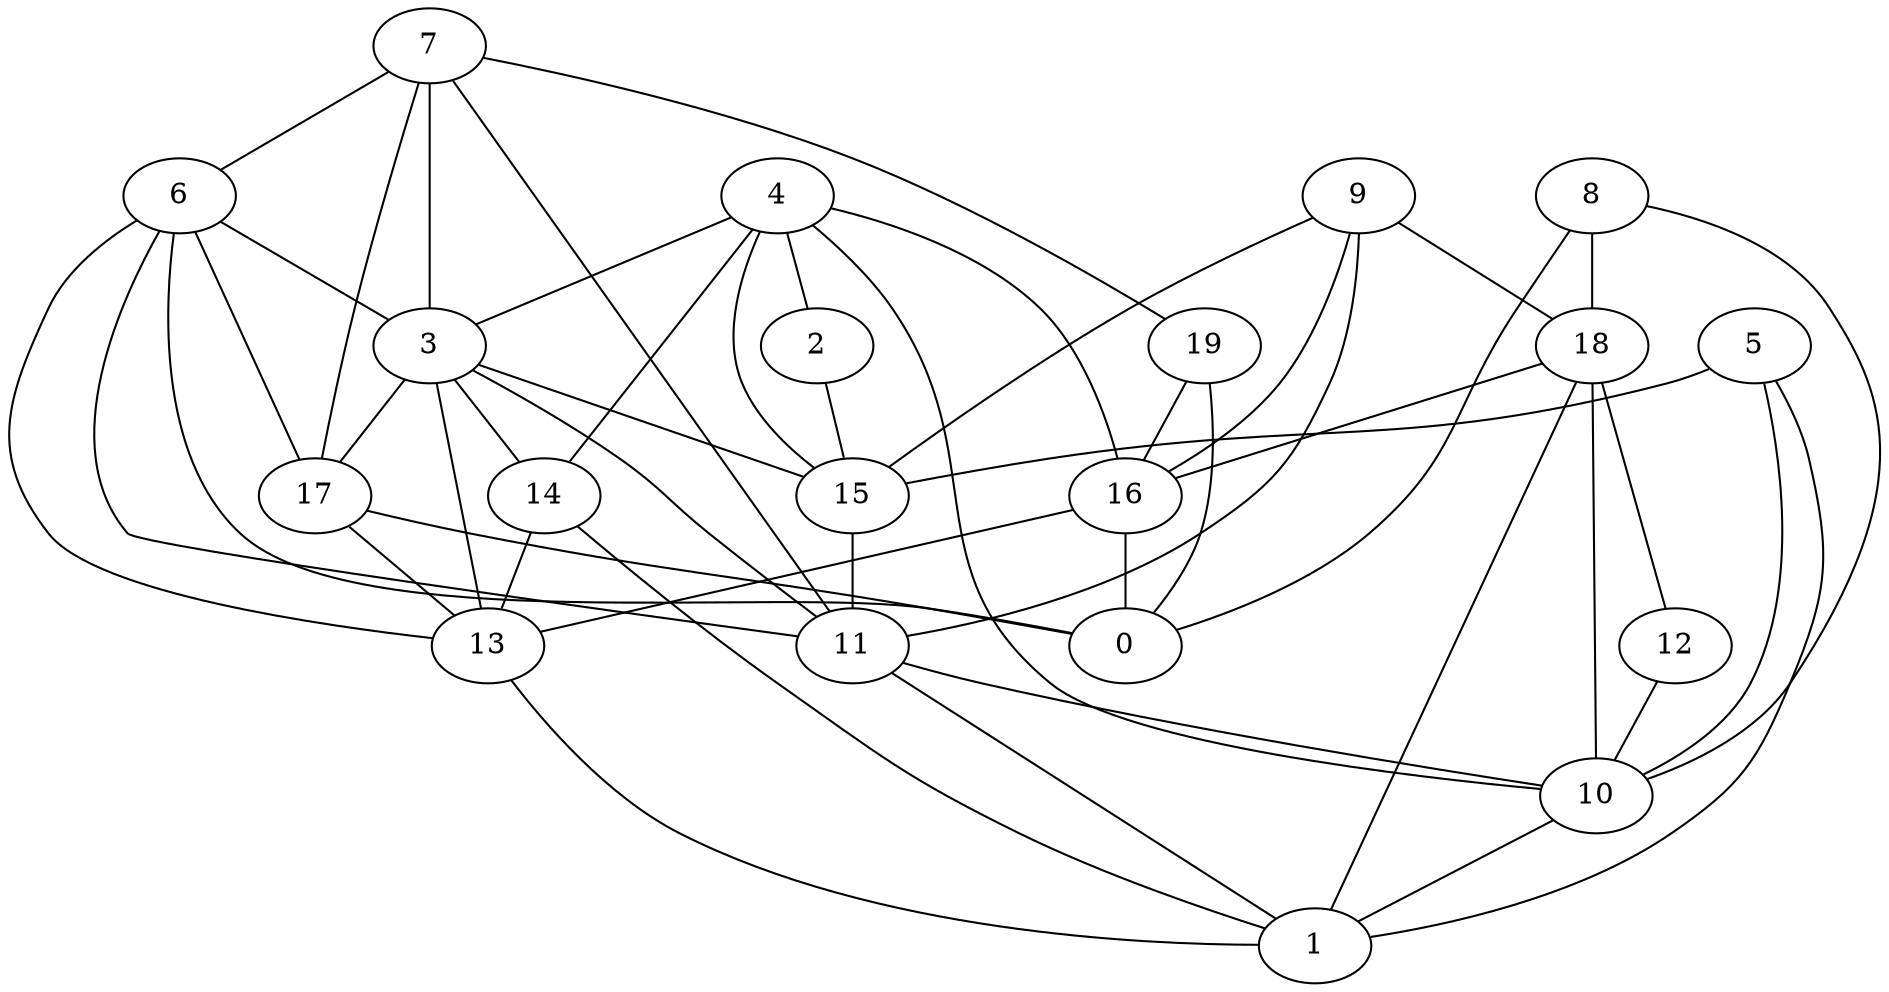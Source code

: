 digraph GG_graph {

subgraph G_graph {
edge [color = black]
"7" -> "6" [dir = none]
"7" -> "3" [dir = none]
"19" -> "0" [dir = none]
"4" -> "2" [dir = none]
"4" -> "16" [dir = none]
"4" -> "3" [dir = none]
"4" -> "10" [dir = none]
"4" -> "14" [dir = none]
"10" -> "1" [dir = none]
"5" -> "10" [dir = none]
"3" -> "17" [dir = none]
"3" -> "13" [dir = none]
"9" -> "15" [dir = none]
"12" -> "10" [dir = none]
"8" -> "18" [dir = none]
"8" -> "0" [dir = none]
"8" -> "10" [dir = none]
"11" -> "10" [dir = none]
"15" -> "11" [dir = none]
"6" -> "13" [dir = none]
"9" -> "16" [dir = none]
"14" -> "13" [dir = none]
"11" -> "1" [dir = none]
"14" -> "1" [dir = none]
"9" -> "18" [dir = none]
"7" -> "11" [dir = none]
"4" -> "15" [dir = none]
"17" -> "0" [dir = none]
"19" -> "16" [dir = none]
"6" -> "11" [dir = none]
"3" -> "14" [dir = none]
"3" -> "11" [dir = none]
"3" -> "15" [dir = none]
"9" -> "11" [dir = none]
"13" -> "1" [dir = none]
"17" -> "13" [dir = none]
"6" -> "0" [dir = none]
"18" -> "10" [dir = none]
"7" -> "19" [dir = none]
"16" -> "13" [dir = none]
"5" -> "1" [dir = none]
"16" -> "0" [dir = none]
"5" -> "15" [dir = none]
"18" -> "16" [dir = none]
"6" -> "3" [dir = none]
"18" -> "12" [dir = none]
"6" -> "17" [dir = none]
"7" -> "17" [dir = none]
"2" -> "15" [dir = none]
"18" -> "1" [dir = none]
}

}
